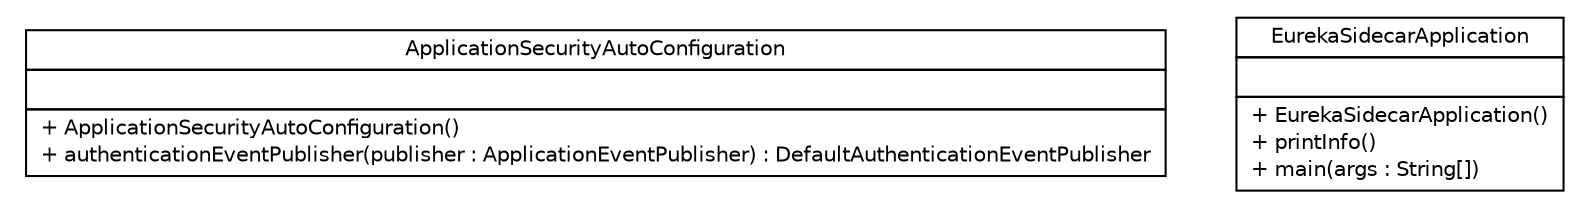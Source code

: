 #!/usr/local/bin/dot
#
# Class diagram 
# Generated by UMLGraph version R5_6-24-gf6e263 (http://www.umlgraph.org/)
#

digraph G {
	edge [fontname="Helvetica",fontsize=10,labelfontname="Helvetica",labelfontsize=10];
	node [fontname="Helvetica",fontsize=10,shape=plaintext];
	nodesep=0.25;
	ranksep=0.5;
	// cn.home1.cloud.netflix.eureka.ApplicationSecurityAutoConfiguration
	c0 [label=<<table title="cn.home1.cloud.netflix.eureka.ApplicationSecurityAutoConfiguration" border="0" cellborder="1" cellspacing="0" cellpadding="2" port="p" href="./ApplicationSecurityAutoConfiguration.html">
		<tr><td><table border="0" cellspacing="0" cellpadding="1">
<tr><td align="center" balign="center"> ApplicationSecurityAutoConfiguration </td></tr>
		</table></td></tr>
		<tr><td><table border="0" cellspacing="0" cellpadding="1">
<tr><td align="left" balign="left">  </td></tr>
		</table></td></tr>
		<tr><td><table border="0" cellspacing="0" cellpadding="1">
<tr><td align="left" balign="left"> + ApplicationSecurityAutoConfiguration() </td></tr>
<tr><td align="left" balign="left"> + authenticationEventPublisher(publisher : ApplicationEventPublisher) : DefaultAuthenticationEventPublisher </td></tr>
		</table></td></tr>
		</table>>, URL="./ApplicationSecurityAutoConfiguration.html", fontname="Helvetica", fontcolor="black", fontsize=10.0];
	// cn.home1.cloud.netflix.eureka.EurekaSidecarApplication
	c1 [label=<<table title="cn.home1.cloud.netflix.eureka.EurekaSidecarApplication" border="0" cellborder="1" cellspacing="0" cellpadding="2" port="p" href="./EurekaSidecarApplication.html">
		<tr><td><table border="0" cellspacing="0" cellpadding="1">
<tr><td align="center" balign="center"> EurekaSidecarApplication </td></tr>
		</table></td></tr>
		<tr><td><table border="0" cellspacing="0" cellpadding="1">
<tr><td align="left" balign="left">  </td></tr>
		</table></td></tr>
		<tr><td><table border="0" cellspacing="0" cellpadding="1">
<tr><td align="left" balign="left"> + EurekaSidecarApplication() </td></tr>
<tr><td align="left" balign="left"> + printInfo() </td></tr>
<tr><td align="left" balign="left"> + main(args : String[]) </td></tr>
		</table></td></tr>
		</table>>, URL="./EurekaSidecarApplication.html", fontname="Helvetica", fontcolor="black", fontsize=10.0];
}

